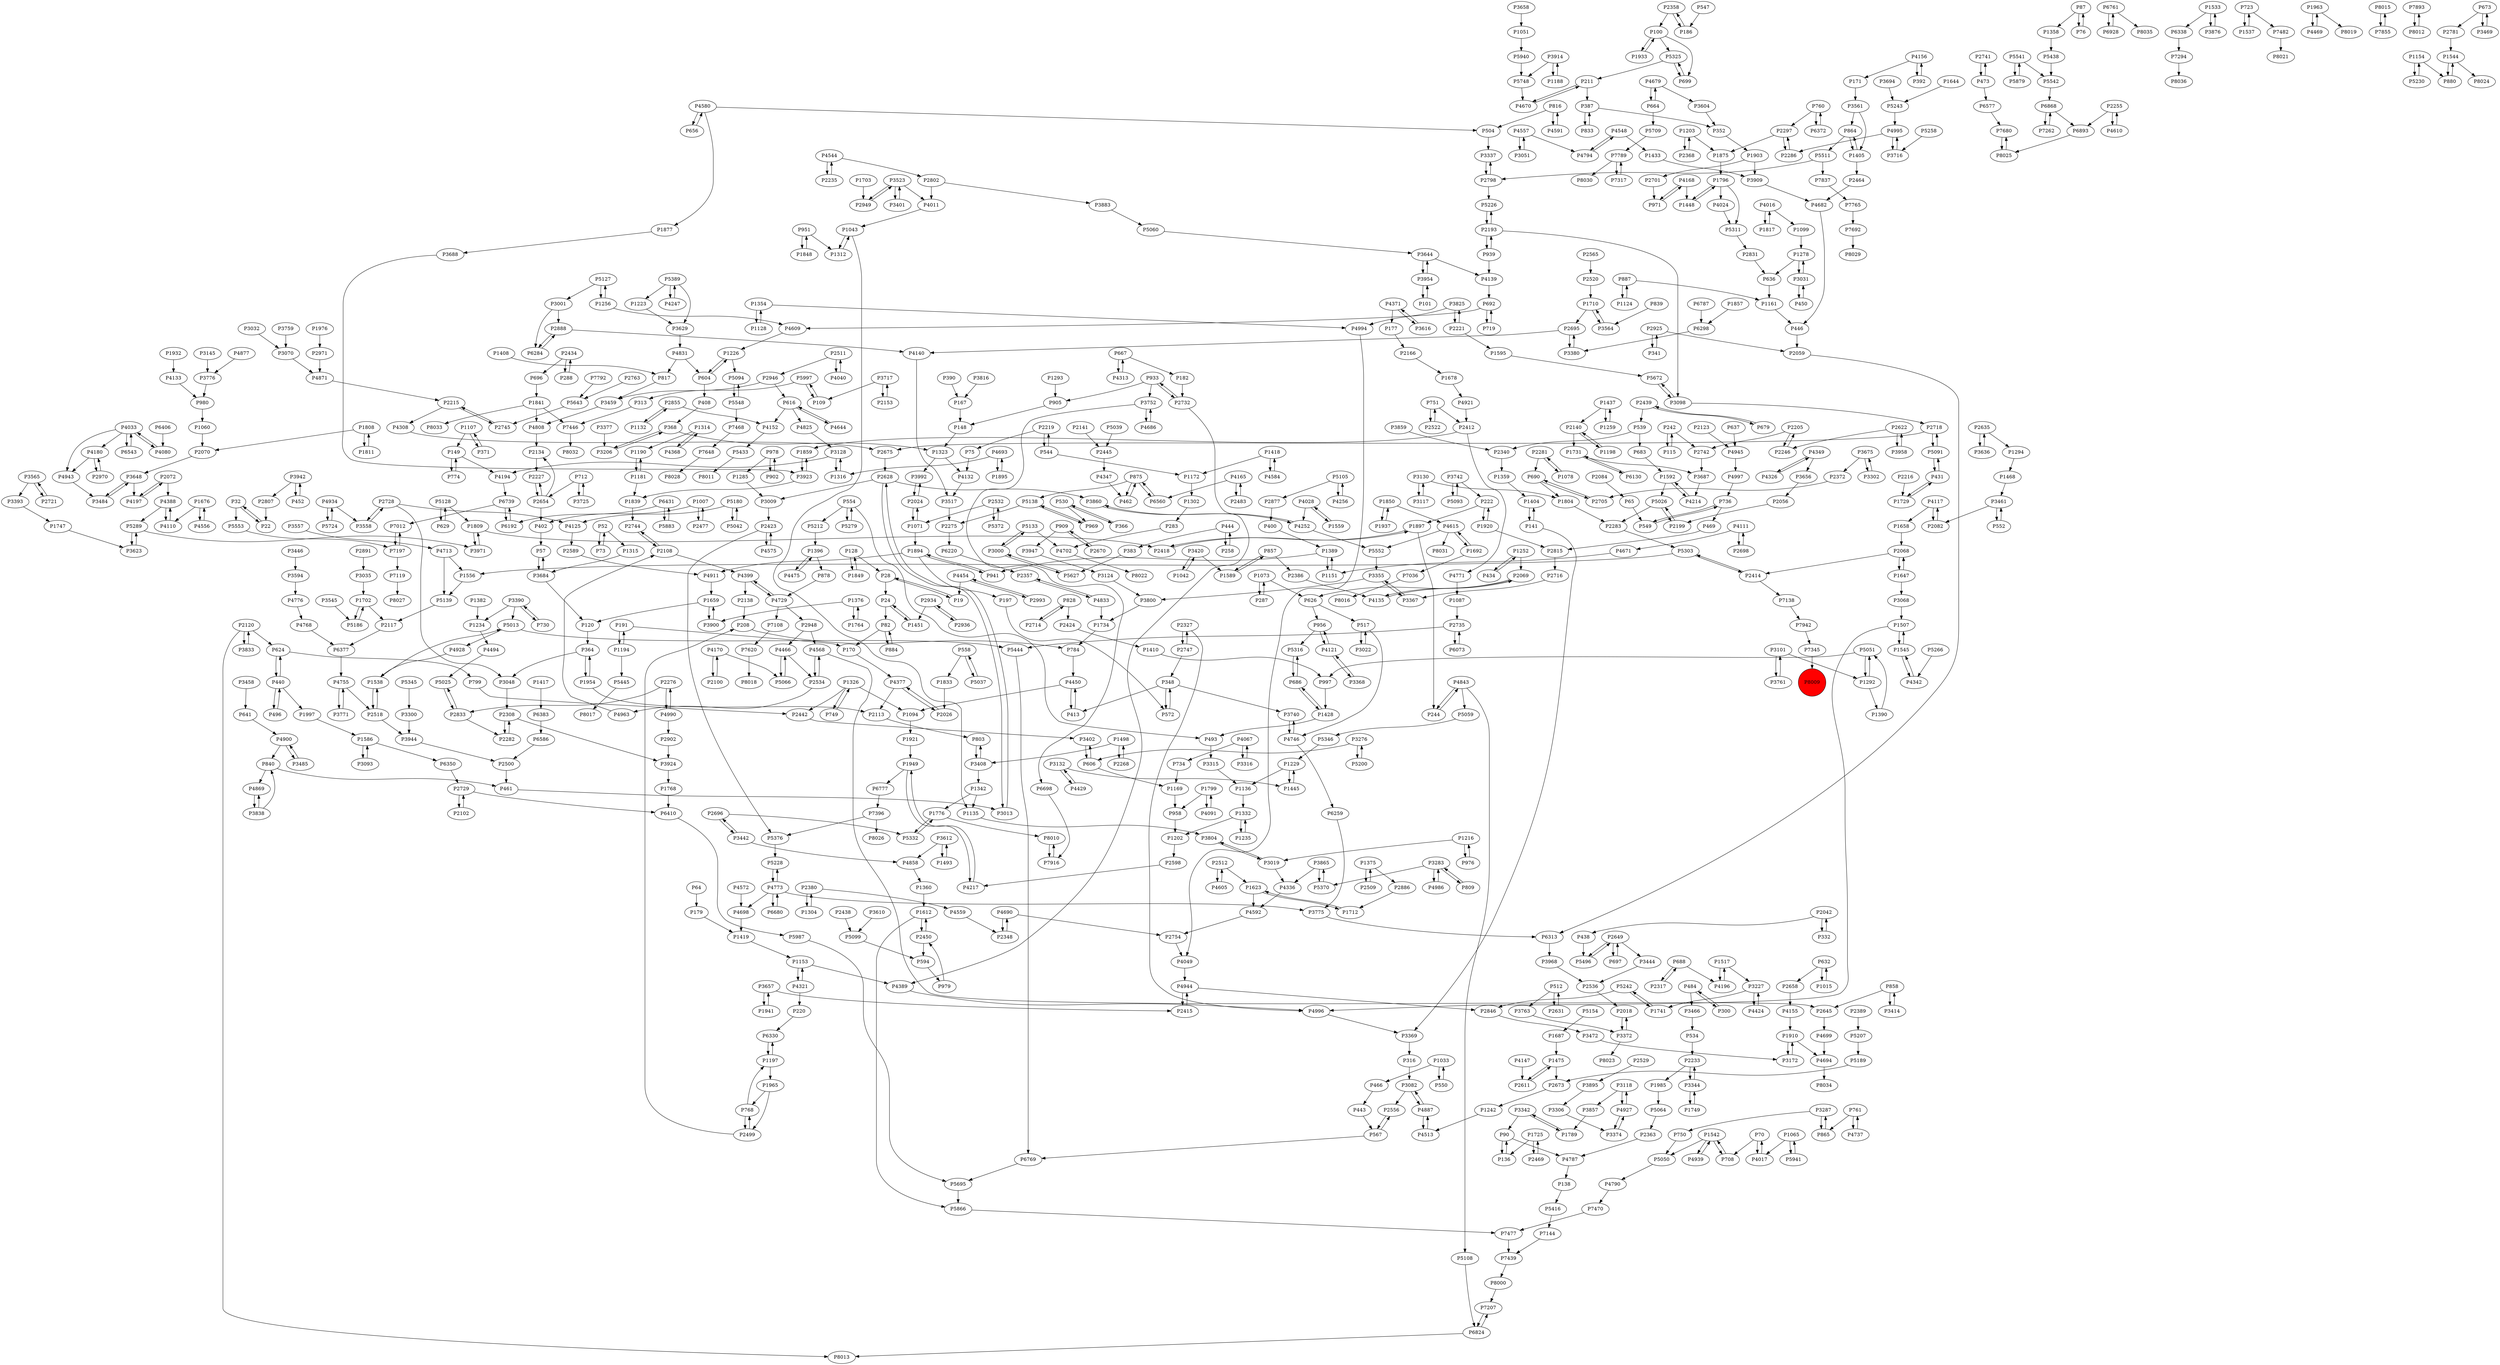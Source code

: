 digraph {
	P1190 -> P1181
	P3523 -> P2949
	P1428 -> P493
	P3031 -> P1278
	P530 -> P969
	P3860 -> P4252
	P4067 -> P734
	P1498 -> P3408
	P1921 -> P1949
	P517 -> P4746
	P3909 -> P4682
	P2971 -> P4871
	P2215 -> P2745
	P2741 -> P473
	P2728 -> P3558
	P1256 -> P5127
	P4389 -> P4996
	P7648 -> P8028
	P1542 -> P5050
	P1315 -> P3684
	P1712 -> P1623
	P2219 -> P544
	P667 -> P182
	P2358 -> P100
	P816 -> P4591
	P1965 -> P768
	P368 -> P1323
	P5303 -> P1556
	P2802 -> P3883
	P1234 -> P4494
	P2696 -> P3442
	P1007 -> P2477
	P6680 -> P4773
	P1242 -> P4513
	P5133 -> P4702
	P2108 -> P2744
	P4787 -> P138
	P1702 -> P5186
	P1731 -> P3687
	P1203 -> P2368
	P4016 -> P1099
	P3992 -> P2024
	P3130 -> P1804
	P6824 -> P7207
	P3958 -> P2622
	P4033 -> P6543
	P554 -> P5279
	P3048 -> P2308
	P2520 -> P1710
	P6769 -> P5695
	P2327 -> P2747
	P939 -> P2193
	P387 -> P352
	P6868 -> P6893
	P816 -> P504
	P3117 -> P3130
	P2438 -> P5099
	P1007 -> P402
	P5389 -> P3629
	P4111 -> P2698
	P167 -> P148
	P604 -> P1226
	P5042 -> P5180
	P6431 -> P6192
	P4168 -> P971
	P4702 -> P8022
	P1848 -> P951
	P383 -> P5627
	P1216 -> P3019
	P3838 -> P840
	P4033 -> P4180
	P828 -> P2424
	P4197 -> P2072
	P3082 -> P4887
	P6761 -> P6928
	P3761 -> P3101
	P1533 -> P6338
	P242 -> P115
	P554 -> P493
	P840 -> P461
	P768 -> P1197
	P4399 -> P4729
	P2654 -> P2134
	P2141 -> P2445
	P7197 -> P7119
	P6868 -> P7262
	P3954 -> P101
	P2747 -> P2327
	P5548 -> P5094
	P1676 -> P4556
	P5444 -> P6769
	P138 -> P5416
	P1804 -> P2283
	P2728 -> P4125
	P3648 -> P4197
	P5879 -> P5541
	P5748 -> P4670
	P3895 -> P3306
	P4900 -> P840
	P4825 -> P3128
	P4121 -> P3368
	P2534 -> P4963
	P4996 -> P3369
	P3716 -> P4995
	P4140 -> P3517
	P1954 -> P364
	P1342 -> P1776
	P4871 -> P2215
	P1358 -> P5438
	P723 -> P1537
	P2134 -> P2227
	P2059 -> P6313
	P2072 -> P4197
	P4729 -> P4399
	P1033 -> P466
	P191 -> P170
	P4377 -> P2113
	P3408 -> P1342
	P5289 -> P3623
	P4544 -> P2802
	P364 -> P1954
	P5376 -> P5228
	P750 -> P5050
	P2108 -> P4399
	P6330 -> P1197
	P2477 -> P1007
	P5627 -> P3000
	P3302 -> P3675
	P683 -> P1592
	P473 -> P2741
	P1612 -> P5866
	P2512 -> P4605
	P3883 -> P5060
	P1894 -> P197
	P2056 -> P2199
	P1811 -> P1808
	P402 -> P57
	P443 -> P567
	P1749 -> P3344
	P3461 -> P552
	P1687 -> P1475
	P2846 -> P3472
	P2729 -> P6410
	P371 -> P1107
	P4944 -> P2415
	P799 -> P2442
	P5643 -> P2745
	P751 -> P2522
	P558 -> P5037
	P5133 -> P3000
	P484 -> P3466
	P3401 -> P3523
	P300 -> P484
	P128 -> P28
	P4990 -> P2902
	P5345 -> P3300
	P1647 -> P3068
	P2993 -> P4454
	P1389 -> P1151
	P2227 -> P2654
	P70 -> P708
	P2018 -> P3372
	P1404 -> P141
	P6313 -> P3968
	P1850 -> P4615
	P408 -> P368
	P4843 -> P5059
	P2070 -> P3648
	P7207 -> P6824
	P1678 -> P4921
	P1937 -> P1850
	P1354 -> P1128
	P761 -> P4737
	P626 -> P517
	P4371 -> P3616
	P2705 -> P690
	P4117 -> P1658
	P4833 -> P1734
	P1278 -> P636
	P3564 -> P1710
	P875 -> P462
	P1897 -> P2418
	P2221 -> P1595
	P2123 -> P4945
	P6298 -> P3380
	P7916 -> P8010
	P1354 -> P4994
	P1235 -> P1332
	P1877 -> P3688
	P4690 -> P2348
	P3776 -> P980
	P712 -> P2654
	P3035 -> P1702
	P567 -> P2556
	P6431 -> P5883
	P440 -> P496
	P141 -> P1404
	P6928 -> P6761
	P2442 -> P3402
	P632 -> P2658
	P4125 -> P2589
	P1963 -> P4469
	P1437 -> P2140
	P1808 -> P1811
	P951 -> P1848
	P2423 -> P5376
	P5695 -> P5866
	P971 -> P4168
	P696 -> P1841
	P5060 -> P3644
	P4737 -> P761
	P4994 -> P4049
	P2423 -> P4575
	P5433 -> P8011
	P1153 -> P4321
	P2649 -> P3444
	P8015 -> P7855
	P3402 -> P606
	P3914 -> P1188
	P4217 -> P1949
	P2138 -> P208
	P1493 -> P3612
	P2886 -> P1712
	P7789 -> P8030
	P3517 -> P2275
	P4117 -> P2082
	P431 -> P1729
	P5258 -> P3716
	P1897 -> P244
	P2219 -> P75
	P2499 -> P768
	P4349 -> P4326
	P1586 -> P6350
	P2532 -> P5372
	P768 -> P2499
	P128 -> P1849
	P686 -> P5316
	P1710 -> P2695
	P1188 -> P3914
	P4568 -> P2534
	P1612 -> P2450
	P3372 -> P2018
	P2948 -> P4568
	P6350 -> P2729
	P4256 -> P5105
	P1153 -> P4389
	P875 -> P6560
	P1910 -> P3172
	P87 -> P1358
	P65 -> P549
	P32 -> P22
	P4548 -> P4794
	P7893 -> P8012
	P179 -> P1419
	P3414 -> P858
	P979 -> P2450
	P3629 -> P4831
	P82 -> P170
	P3644 -> P3954
	P4773 -> P6680
	P1408 -> P817
	P4033 -> P4943
	P2536 -> P2018
	P1963 -> P8019
	P504 -> P3337
	P3458 -> P641
	P2120 -> P624
	P864 -> P5511
	P4347 -> P462
	P3942 -> P452
	P2511 -> P4040
	P4214 -> P1592
	P3923 -> P1859
	P1099 -> P1278
	P5037 -> P558
	P4575 -> P2423
	P461 -> P3013
	P1734 -> P784
	P7482 -> P8021
	P4024 -> P5311
	P5180 -> P5042
	P1360 -> P1612
	P4939 -> P1542
	P2414 -> P7138
	P4693 -> P1895
	P3657 -> P2415
	P1658 -> P2068
	P2026 -> P4377
	P1776 -> P5332
	P5311 -> P2831
	P1997 -> P1586
	P208 -> P784
	P3924 -> P1768
	P390 -> P167
	P3130 -> P3117
	P857 -> P2386
	P3804 -> P3019
	P1789 -> P3342
	P149 -> P774
	P4152 -> P5433
	P2649 -> P697
	P100 -> P1933
	P3342 -> P1789
	P723 -> P7482
	P32 -> P5553
	P8010 -> P7916
	P626 -> P956
	P2565 -> P2520
	P5026 -> P2199
	P784 -> P4450
	P242 -> P2742
	P5226 -> P2193
	P1764 -> P1376
	P2268 -> P1498
	P2340 -> P1359
	P1941 -> P3657
	P4698 -> P1419
	P1544 -> P880
	P3442 -> P4858
	P2450 -> P594
	P2628 -> P3860
	P120 -> P364
	P909 -> P3947
	P4693 -> P1316
	P3013 -> P2628
	P4833 -> P2357
	P2635 -> P3636
	P1725 -> P136
	P4644 -> P616
	P1332 -> P1235
	P4544 -> P2235
	P980 -> P1060
	P858 -> P2645
	P6586 -> P2500
	P5266 -> P4342
	P5051 -> P997
	P4934 -> P3558
	P2649 -> P5496
	P1396 -> P4475
	P604 -> P408
	P70 -> P4017
	P3000 -> P5133
	P2445 -> P4347
	P5025 -> P2833
	P52 -> P73
	P857 -> P1589
	P1316 -> P3128
	P5186 -> P1702
	P3684 -> P120
	P858 -> P3414
	P2798 -> P3337
	P7108 -> P7620
	P3717 -> P2153
	P3070 -> P4871
	P4995 -> P2286
	P1692 -> P7036
	P4139 -> P692
	P1857 -> P6298
	P3688 -> P3923
	P313 -> P7446
	P4997 -> P736
	P1517 -> P3227
	P5541 -> P5879
	P413 -> P4450
	P708 -> P1542
	P2153 -> P3717
	P1161 -> P446
	P7396 -> P8026
	P539 -> P2340
	P4168 -> P1448
	P884 -> P82
	P7119 -> P8027
	P1659 -> P3900
	P5511 -> P2798
	P4776 -> P4768
	P82 -> P884
	P364 -> P3048
	P1419 -> P1153
	P1559 -> P4028
	P4466 -> P5066
	P1223 -> P3629
	P438 -> P5496
	P7942 -> P7345
	P3051 -> P4557
	P387 -> P833
	P4559 -> P2348
	P1875 -> P1796
	P2415 -> P4944
	P5332 -> P1776
	P1933 -> P100
	P5372 -> P2532
	P3800 -> P1734
	P444 -> P258
	P2205 -> P2246
	P736 -> P549
	P1849 -> P128
	P2802 -> P4011
	P4170 -> P2100
	P4755 -> P3771
	P1545 -> P1507
	P141 -> P3369
	P3420 -> P1042
	P4454 -> P2993
	P4831 -> P604
	P452 -> P3942
	P1747 -> P3623
	P2412 -> P4771
	P1132 -> P2855
	P734 -> P1169
	P4713 -> P1556
	P1376 -> P1764
	P1498 -> P2268
	P4843 -> P244
	P2380 -> P1304
	P2255 -> P6893
	P1418 -> P4584
	P6284 -> P2888
	P1475 -> P2611
	P4831 -> P817
	P5316 -> P686
	P7345 -> P8009
	P3118 -> P4927
	P244 -> P4843
	P3124 -> P3800
	P1676 -> P4110
	P1776 -> P8010
	P4963 -> P2108
	P3019 -> P4336
	P2434 -> P696
	P3355 -> P3367
	P2695 -> P4140
	P469 -> P2815
	P5189 -> P2673
	P2069 -> P626
	P4371 -> P177
	P1507 -> P1545
	P3968 -> P2536
	P3393 -> P1747
	P6577 -> P7680
	P5066 -> P4466
	P2946 -> P616
	P3093 -> P1586
	P5325 -> P699
	P4377 -> P2026
	P1382 -> P1234
	P4017 -> P70
	P2855 -> P4152
	P6220 -> P2357
	P760 -> P2297
	P5059 -> P5346
	P87 -> P76
	P4584 -> P1418
	P2024 -> P1071
	P5552 -> P3355
	P2622 -> P2246
	P4388 -> P5289
	P5108 -> P6824
	P484 -> P300
	P4080 -> P4033
	P7837 -> P7765
	P1332 -> P1202
	P4313 -> P667
	P688 -> P2317
	P75 -> P4132
	P2275 -> P6220
	P1405 -> P864
	P1194 -> P5445
	P1292 -> P1390
	P774 -> P149
	P7294 -> P8036
	P4887 -> P3082
	P2424 -> P1410
	P5091 -> P2718
	P5228 -> P4773
	P4110 -> P4388
	P288 -> P2434
	P90 -> P4787
	P4729 -> P7108
	P3857 -> P1789
	P5128 -> P1809
	P1817 -> P4016
	P5243 -> P4995
	P1326 -> P2442
	P4944 -> P2846
	P2729 -> P2102
	P549 -> P736
	P2140 -> P1198
	P5496 -> P2649
	P4557 -> P3051
	P4995 -> P3716
	P6073 -> P2735
	P3466 -> P534
	P4321 -> P1153
	P809 -> P3283
	P2518 -> P3944
	P3283 -> P4986
	P3001 -> P6284
	P5548 -> P7468
	P3444 -> P2536
	P8000 -> P7207
	P1252 -> P2069
	P4147 -> P2611
	P2469 -> P1725
	P2807 -> P22
	P4033 -> P4080
	P905 -> P148
	P736 -> P469
	P7692 -> P8029
	P1659 -> P120
	P450 -> P3031
	P4196 -> P1517
	P3472 -> P3172
	P440 -> P624
	P1965 -> P2499
	P1094 -> P1921
	P2193 -> P3098
	P2500 -> P461
	P636 -> P1161
	P2113 -> P803
	P1390 -> P5051
	P697 -> P2649
	P2936 -> P2934
	P5105 -> P2877
	P171 -> P3561
	P1087 -> P2735
	P887 -> P1161
	P730 -> P3390
	P90 -> P136
	P3172 -> P1910
	P2069 -> P4135
	P3287 -> P865
	P186 -> P2358
	P3658 -> P1051
	P5105 -> P4256
	P1304 -> P2380
	P1107 -> P149
	P177 -> P2166
	P5866 -> P7477
	P2949 -> P3523
	P3612 -> P1493
	P616 -> P4152
	P5303 -> P2414
	P880 -> P1544
	P3001 -> P2888
	P7789 -> P7317
	P1256 -> P4609
	P692 -> P4609
	P2511 -> P2946
	P5389 -> P1223
	P1589 -> P857
	P6698 -> P7916
	P4610 -> P2255
	P3612 -> P4858
	P956 -> P5316
	P4679 -> P664
	P2042 -> P438
	P1833 -> P2026
	P5207 -> P5189
	P3523 -> P4011
	P3128 -> P4194
	P4342 -> P1545
	P2246 -> P2205
	P2072 -> P4388
	P4135 -> P2069
	P2747 -> P348
	P5724 -> P4934
	P4609 -> P1226
	P2483 -> P4165
	P958 -> P1202
	P3684 -> P57
	P2282 -> P2308
	P6383 -> P6586
	P667 -> P4313
	P2499 -> P208
	P2120 -> P3833
	P2888 -> P4140
	P839 -> P3564
	P366 -> P530
	P3947 -> P3124
	P4990 -> P2276
	P6761 -> P8035
	P7477 -> P7439
	P2509 -> P1375
	P2317 -> P688
	P4475 -> P1396
	P2635 -> P1294
	P1396 -> P878
	P2589 -> P4911
	P4252 -> P5552
	P5064 -> P2363
	P24 -> P1451
	P446 -> P2059
	P4580 -> P1877
	P4869 -> P3838
	P3132 -> P4429
	P5511 -> P7837
	P4986 -> P3283
	P348 -> P572
	P1920 -> P222
	P4945 -> P4997
	P5553 -> P7197
	P1226 -> P5094
	P4494 -> P5025
	P1985 -> P5064
	P100 -> P699
	P1197 -> P1965
	P552 -> P3461
	P909 -> P2670
	P512 -> P2631
	P3390 -> P5013
	P3816 -> P167
	P6372 -> P760
	P4067 -> P3316
	P997 -> P1428
	P2348 -> P4690
	P5127 -> P3001
	P3604 -> P352
	P2877 -> P400
	P2283 -> P5303
	P673 -> P2781
	P692 -> P719
	P5128 -> P629
	P572 -> P348
	P550 -> P1033
	P3954 -> P3644
	P1954 -> P2113
	P6739 -> P6192
	P3944 -> P2500
	P1894 -> P4911
	P3442 -> P2696
	P1405 -> P2464
	P2532 -> P1071
	P2622 -> P3958
	P7470 -> P7477
	P751 -> P2412
	P4773 -> P4698
	P1073 -> P287
	P3833 -> P2120
	P1202 -> P2598
	P4557 -> P4794
	P512 -> P3763
	P3752 -> P4686
	P4686 -> P3752
	P115 -> P242
	P3594 -> P4776
	P760 -> P6372
	P3276 -> P5200
	P3098 -> P2718
	P3408 -> P803
	P3032 -> P3070
	P3390 -> P730
	P3031 -> P450
	P4591 -> P816
	P3367 -> P3355
	P1586 -> P3093
	P2450 -> P1612
	P1314 -> P1190
	P673 -> P3469
	P1920 -> P2815
	P2714 -> P828
	P2100 -> P4170
	P4934 -> P5724
	P2215 -> P4308
	P2934 -> P1451
	P3145 -> P3776
	P3523 -> P3401
	P1729 -> P431
	P2654 -> P402
	P4165 -> P6560
	P6893 -> P8025
	P624 -> P440
	P1051 -> P5940
	P2833 -> P2282
	P348 -> P413
	P4429 -> P3132
	P4399 -> P2138
	P4180 -> P4943
	P1229 -> P1445
	P431 -> P5091
	P287 -> P1073
	P4694 -> P8034
	P4388 -> P4110
	P3771 -> P4755
	P840 -> P4869
	P2598 -> P4217
	P2235 -> P4544
	P7144 -> P7439
	P8025 -> P7680
	P2199 -> P5026
	P4454 -> P19
	P3469 -> P673
	P1799 -> P958
	P400 -> P1389
	P1294 -> P1468
	P1437 -> P1259
	P3971 -> P1809
	P5346 -> P1229
	P3616 -> P4371
	P4132 -> P3517
	P2216 -> P1729
	P7446 -> P8032
	P197 -> P572
	P5230 -> P1154
	P4794 -> P4548
	P3372 -> P8023
	P1544 -> P8024
	P3545 -> P5186
	P2833 -> P5025
	P3914 -> P5748
	P1428 -> P686
	P4194 -> P6739
	P1647 -> P2068
	P690 -> P1804
	P4771 -> P1087
	P1292 -> P5051
	P7036 -> P8016
	P2276 -> P4990
	P7317 -> P7789
	P8012 -> P7893
	P558 -> P1833
	P2386 -> P4135
	P5039 -> P2445
	P1542 -> P708
	P434 -> P1252
	P444 -> P383
	P1703 -> P2949
	P1768 -> P6410
	P5127 -> P1256
	P3859 -> P2340
	P817 -> P3459
	P5212 -> P1396
	P864 -> P1405
	P28 -> P24
	P148 -> P1323
	P100 -> P5325
	P2281 -> P1078
	P1932 -> P4133
	P2372 -> P2705
	P392 -> P4156
	P4911 -> P1659
	P3022 -> P517
	P1949 -> P6777
	P1326 -> P749
	P473 -> P6577
	P624 -> P799
	P5389 -> P4247
	P4349 -> P3656
	P951 -> P1312
	P5138 -> P2275
	P6192 -> P6739
	P5154 -> P1687
	P2042 -> P332
	P2439 -> P679
	P4928 -> P1538
	P3565 -> P2721
	P933 -> P2732
	P1538 -> P2518
	P2628 -> P3013
	P3648 -> P3484
	P1071 -> P1894
	P6410 -> P5987
	P2368 -> P1203
	P496 -> P440
	P1859 -> P3923
	P1252 -> P434
	P5416 -> P7144
	P3763 -> P3372
	P1850 -> P1937
	P1326 -> P1094
	P2193 -> P939
	P5013 -> P5444
	P4877 -> P3776
	P4615 -> P8031
	P2831 -> P636
	P4049 -> P4944
	P1595 -> P5672
	P2728 -> P3048
	P5242 -> P1741
	P3128 -> P1316
	P440 -> P1997
	P1451 -> P24
	P828 -> P2714
	P76 -> P87
	P2308 -> P2282
	P2763 -> P5643
	P3557 -> P4713
	P3101 -> P1292
	P6406 -> P4080
	P332 -> P2042
	P629 -> P5128
	P5541 -> P5542
	P3420 -> P1589
	P2742 -> P3687
	P1545 -> P4342
	P2380 -> P4559
	P2735 -> P5444
	P3283 -> P5370
	P2534 -> P4568
	P7468 -> P7648
	P1043 -> P1312
	P1226 -> P604
	P4921 -> P2412
	P1949 -> P4217
	P688 -> P4196
	P4321 -> P220
	P3337 -> P2798
	P2120 -> P8013
	P4568 -> P2645
	P4252 -> P3860
	P4016 -> P1817
	P5026 -> P2283
	P1809 -> P2418
	P4091 -> P1799
	P4368 -> P1314
	P7855 -> P8015
	P4556 -> P1676
	P4773 -> P5228
	P530 -> P366
	P616 -> P4644
	P3000 -> P5627
	P534 -> P2233
	P3485 -> P4900
	P52 -> P1315
	P4790 -> P7470
	P3342 -> P90
	P1293 -> P905
	P1259 -> P1437
	P4165 -> P2483
	P1198 -> P2140
	P2166 -> P1678
	P4682 -> P446
	P616 -> P4825
	P28 -> P19
	P2698 -> P4111
	P4580 -> P504
	P3082 -> P2556
	P7396 -> P5376
	P1475 -> P2673
	P4943 -> P3484
	P2798 -> P5226
	P3923 -> P1839
	P978 -> P902
	P1710 -> P3564
	P2556 -> P567
	P1556 -> P5139
	P4808 -> P2134
	P1181 -> P1190
	P7680 -> P8025
	P4768 -> P6377
	P3377 -> P3206
	P4592 -> P2754
	P2701 -> P971
	P978 -> P1285
	P2205 -> P2742
	P1197 -> P6330
	P3942 -> P2807
	P5289 -> P3971
	P3675 -> P3302
	P3636 -> P2635
	P4450 -> P413
	P5941 -> P1065
	P2193 -> P5226
	P3838 -> P4869
	P2902 -> P3924
	P3558 -> P2728
	P2221 -> P3825
	P4858 -> P1360
	P4326 -> P4349
	P1033 -> P550
	P3459 -> P4808
	P1136 -> P1332
	P5200 -> P3276
	P5370 -> P3865
	P7620 -> P8018
	P348 -> P3740
	P1375 -> P2509
	P4424 -> P3227
	P4746 -> P6259
	P878 -> P4729
	P2082 -> P4117
	P211 -> P387
	P3687 -> P4214
	P2117 -> P6377
	P2970 -> P4180
	P3610 -> P5099
	P6777 -> P7396
	P4170 -> P5066
	P4028 -> P4252
	P101 -> P3954
	P2084 -> P65
	P2948 -> P4466
	P2286 -> P2297
	P939 -> P4139
	P5445 -> P8017
	P656 -> P4580
	P544 -> P2219
	P3742 -> P222
	P341 -> P2925
	P686 -> P1428
	P1323 -> P4132
	P1135 -> P3804
	P1107 -> P371
	P1194 -> P191
	P1285 -> P3009
	P4156 -> P392
	P493 -> P3315
	P1592 -> P4214
	P3825 -> P2221
	P5279 -> P554
	P1229 -> P1136
	P1841 -> P8033
	P4746 -> P3740
	P4028 -> P1559
	P1841 -> P4808
	P1065 -> P4017
	P3287 -> P750
	P3561 -> P1405
	P191 -> P1194
	P1538 -> P5013
	P1169 -> P958
	P1359 -> P1404
	P1216 -> P976
	P1808 -> P2070
	P2645 -> P4699
	P5242 -> P2846
	P1517 -> P4196
	P220 -> P6330
	P1542 -> P4939
	P2781 -> P1544
	P19 -> P28
	P1533 -> P3876
	P4900 -> P3485
	P7262 -> P6868
	P4548 -> P1433
	P1015 -> P632
	P2675 -> P2628
	P3227 -> P1741
	P4615 -> P1692
	P2068 -> P2414
	P933 -> P905
	P3725 -> P712
	P976 -> P1216
	P2529 -> P3895
	P2363 -> P4787
	P1903 -> P3909
	P2611 -> P1475
	P2412 -> P1859
	P2696 -> P5332
	P4513 -> P4887
	P2297 -> P1875
	P2716 -> P3367
	P7197 -> P7012
	P170 -> P4377
	P3644 -> P4139
	P4679 -> P3604
	P222 -> P1897
	P1623 -> P4592
	P2308 -> P3924
	P1910 -> P4694
	P4247 -> P5389
	P3775 -> P6313
	P3694 -> P5243
	P2855 -> P1132
	P368 -> P3206
	P2512 -> P1623
	P1507 -> P4996
	P1976 -> P2971
	P3276 -> P606
	P2670 -> P909
	P3740 -> P4746
	P690 -> P2705
	P5438 -> P5542
	P1799 -> P4091
	P1448 -> P1796
	P2255 -> P4610
	P5542 -> P6868
	P5093 -> P3742
	P7138 -> P7942
	P539 -> P683
	P2522 -> P751
	P2414 -> P5303
	P1314 -> P4368
	P567 -> P6769
	P5013 -> P4928
	P1592 -> P5026
	P4580 -> P656
	P5099 -> P594
	P712 -> P3725
	P1323 -> P3992
	P2888 -> P6284
	P1060 -> P2070
	P5139 -> P2117
	P4671 -> P1151
	P3068 -> P1507
	P4615 -> P5552
	P3368 -> P4121
	P4927 -> P3118
	P2721 -> P3565
	P6130 -> P1731
	P3717 -> P109
	P2631 -> P512
	P258 -> P444
	P6543 -> P4033
	P4773 -> P3775
	P2732 -> P933
	P4699 -> P4694
	P6259 -> P3775
	P3675 -> P2372
	P4133 -> P980
	P3461 -> P2082
	P3865 -> P5370
	P3374 -> P4927
	P554 -> P5212
	P5094 -> P5548
	P4121 -> P956
	P3380 -> P2695
	P3900 -> P1659
	P2418 -> P1897
	P3132 -> P1445
	P2439 -> P539
	P547 -> P186
	P1741 -> P5242
	P1796 -> P5311
	P3656 -> P2056
	P1151 -> P1389
	P865 -> P3287
	P3206 -> P368
	P5709 -> P7789
	P73 -> P52
	P1071 -> P2024
	P5091 -> P431
	P7012 -> P7197
	P902 -> P978
	P887 -> P1124
	P4040 -> P2511
	P149 -> P4194
	P3876 -> P1533
	P4111 -> P4671
	P6824 -> P8013
	P699 -> P5325
	P2068 -> P1647
	P803 -> P3408
	P1375 -> P2886
	P1410 -> P997
	P4180 -> P2970
	P1302 -> P283
	P1725 -> P2469
	P1796 -> P1448
	P2732 -> P4389
	P2276 -> P2833
	P2934 -> P2936
	P7792 -> P5643
	P761 -> P865
	P1278 -> P3031
	P1154 -> P5230
	P2718 -> P5091
	P3344 -> P2233
	P1692 -> P4615
	P3369 -> P316
	P3623 -> P5289
	P3355 -> P3800
	P2233 -> P3344
	P64 -> P179
	P6338 -> P7294
	P1894 -> P941
	P22 -> P32
	P3484 -> P3648
	P1841 -> P7446
	P2744 -> P2108
	P2658 -> P4155
	P7765 -> P7692
	P3009 -> P2423
	P1042 -> P3420
	P4466 -> P2534
	P1128 -> P1354
	P2754 -> P4049
	P1903 -> P2701
	P352 -> P1903
	P2815 -> P2716
	P5883 -> P6431
	P606 -> P1169
	P1839 -> P2744
	P57 -> P3684
	P2389 -> P5207
	P1895 -> P4693
	P182 -> P2732
	P4450 -> P1094
	P3390 -> P1234
	P4572 -> P4698
	P4755 -> P2518
	P5050 -> P4790
	P594 -> P979
	P5325 -> P211
	P1731 -> P6130
	P466 -> P443
	P6787 -> P6298
	P3446 -> P3594
	P1417 -> P6383
	P1702 -> P2117
	P3283 -> P809
	P5997 -> P313
	P1433 -> P3909
	P24 -> P82
	P1203 -> P1875
	P719 -> P692
	P1065 -> P5941
	P3561 -> P864
	P4605 -> P2512
	P5987 -> P5695
	P1418 -> P1172
	P2434 -> P288
	P1537 -> P723
	P6377 -> P4755
	P2735 -> P6073
	P2695 -> P3380
	P3344 -> P1749
	P3742 -> P5093
	P2233 -> P1985
	P2358 -> P186
	P3759 -> P3070
	P2946 -> P3459
	P1043 -> P1135
	P2518 -> P1538
	P3315 -> P1136
	P664 -> P5709
	P4713 -> P5139
	P5940 -> P5748
	P2745 -> P2215
	P3098 -> P5672
	P4336 -> P4592
	P637 -> P4945
	P316 -> P3082
	P4927 -> P3374
	P606 -> P3402
	P3657 -> P1941
	P2654 -> P2227
	P517 -> P3022
	P3752 -> P6698
	P3565 -> P3393
	P4156 -> P171
	P2140 -> P1731
	P679 -> P2439
	P1796 -> P4024
	P1389 -> P941
	P4729 -> P2948
	P3227 -> P4424
	P1623 -> P1712
	P5138 -> P969
	P2718 -> P2675
	P933 -> P3752
	P5997 -> P109
	P1445 -> P1229
	P3019 -> P3804
	P956 -> P4121
	P6560 -> P875
	P4690 -> P2754
	P2102 -> P2729
	P833 -> P387
	P3825 -> P4994
	P2891 -> P3035
	P136 -> P90
	P1644 -> P5243
	P2925 -> P2059
	P1154 -> P880
	P4670 -> P211
	P1078 -> P2281
	P875 -> P5138
	P1809 -> P3971
	P3306 -> P3374
	P1468 -> P3461
	P2673 -> P1242
	P6739 -> P7012
	P1124 -> P887
	P7439 -> P8000
	P2327 -> P4996
	P664 -> P4679
	P3865 -> P4336
	P641 -> P4900
	P1172 -> P1302
	P1376 -> P3900
	P4469 -> P1963
	P4843 -> P5108
	P2464 -> P4682
	P4011 -> P1043
	P2925 -> P341
	P5051 -> P1292
	P222 -> P1920
	P1181 -> P1839
	P3316 -> P4067
	P283 -> P4702
	P969 -> P5138
	P2281 -> P690
	P4887 -> P4513
	P544 -> P1172
	P1312 -> P1043
	P941 -> P1894
	P1073 -> P626
	P462 -> P875
	P2024 -> P3992
	P749 -> P1326
	P2357 -> P4833
	P211 -> P4670
	P3101 -> P3761
	P1342 -> P1135
	P5672 -> P3098
	P632 -> P1015
	P2628 -> P3009
	P5180 -> P4125
	P4308 -> P2675
	P3300 -> P3944
	P4155 -> P1910
	P109 -> P5997
	P3118 -> P3857
	P2297 -> P2286
	P8009 [shape=circle]
	P8009 [style=filled]
	P8009 [fillcolor=red]
}